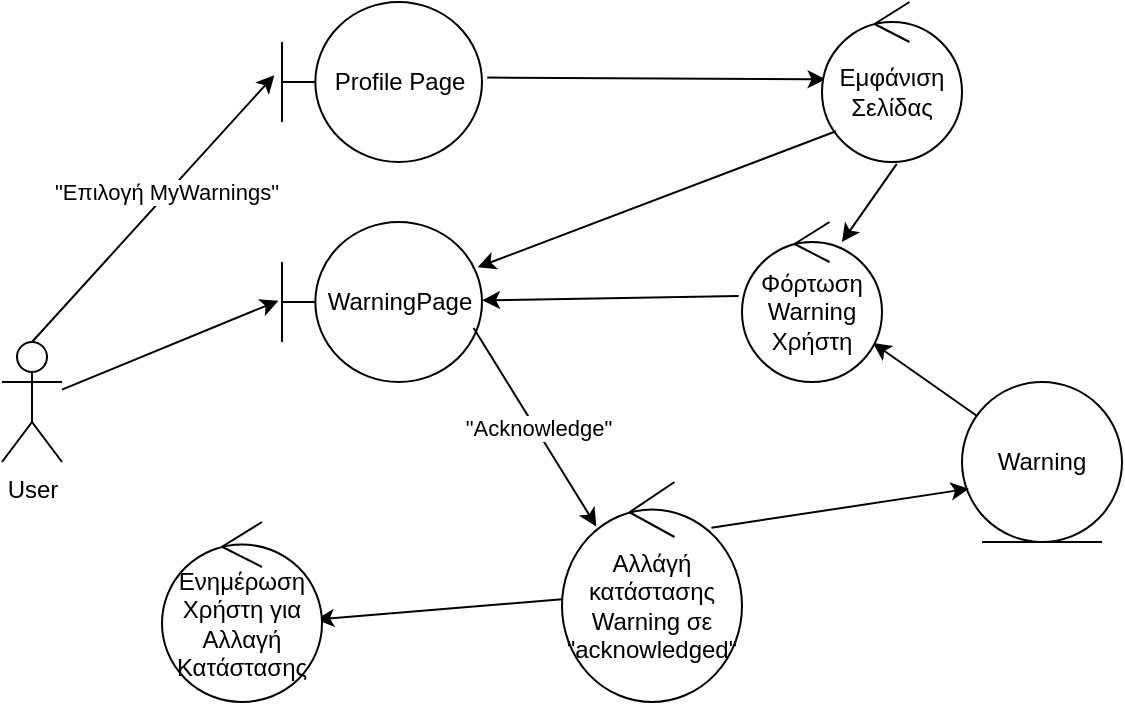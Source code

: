 <mxfile version="27.0.2">
  <diagram name="Page-1" id="Kc2003GWWLjtYezCFj2w">
    <mxGraphModel dx="604" dy="818" grid="1" gridSize="10" guides="1" tooltips="1" connect="1" arrows="1" fold="1" page="1" pageScale="1" pageWidth="850" pageHeight="1100" math="0" shadow="0">
      <root>
        <mxCell id="0" />
        <mxCell id="1" parent="0" />
        <mxCell id="6eg51QdacmF0s-pRZOnv-1" value="User&lt;div&gt;&lt;br&gt;&lt;/div&gt;" style="shape=umlActor;verticalLabelPosition=bottom;verticalAlign=top;html=1;outlineConnect=0;" parent="1" vertex="1">
          <mxGeometry x="30" y="280" width="30" height="60" as="geometry" />
        </mxCell>
        <mxCell id="it0wfI6vc762ffji_8eG-1" value="Profile Page" style="shape=umlBoundary;whiteSpace=wrap;html=1;" vertex="1" parent="1">
          <mxGeometry x="170" y="110" width="100" height="80" as="geometry" />
        </mxCell>
        <mxCell id="it0wfI6vc762ffji_8eG-2" value="" style="endArrow=classic;html=1;rounded=0;entryX=-0.038;entryY=0.457;entryDx=0;entryDy=0;entryPerimeter=0;exitX=0.5;exitY=0;exitDx=0;exitDy=0;exitPerimeter=0;" edge="1" parent="1" source="6eg51QdacmF0s-pRZOnv-1" target="it0wfI6vc762ffji_8eG-1">
          <mxGeometry width="50" height="50" relative="1" as="geometry">
            <mxPoint x="40" y="250" as="sourcePoint" />
            <mxPoint x="90" y="200" as="targetPoint" />
          </mxGeometry>
        </mxCell>
        <mxCell id="it0wfI6vc762ffji_8eG-3" value="&quot;Eπιλογή MyWarnings&quot;" style="edgeLabel;html=1;align=center;verticalAlign=middle;resizable=0;points=[];" vertex="1" connectable="0" parent="it0wfI6vc762ffji_8eG-2">
          <mxGeometry x="0.12" y="1" relative="1" as="geometry">
            <mxPoint as="offset" />
          </mxGeometry>
        </mxCell>
        <mxCell id="it0wfI6vc762ffji_8eG-4" value="" style="endArrow=classic;html=1;rounded=0;exitX=1.026;exitY=0.472;exitDx=0;exitDy=0;exitPerimeter=0;entryX=0.026;entryY=0.483;entryDx=0;entryDy=0;entryPerimeter=0;" edge="1" parent="1" source="it0wfI6vc762ffji_8eG-1" target="it0wfI6vc762ffji_8eG-5">
          <mxGeometry width="50" height="50" relative="1" as="geometry">
            <mxPoint x="370" y="120" as="sourcePoint" />
            <mxPoint x="420" y="70" as="targetPoint" />
          </mxGeometry>
        </mxCell>
        <mxCell id="it0wfI6vc762ffji_8eG-5" value="Εμφάνιση Σελίδας" style="ellipse;shape=umlControl;whiteSpace=wrap;html=1;" vertex="1" parent="1">
          <mxGeometry x="440" y="110" width="70" height="80" as="geometry" />
        </mxCell>
        <mxCell id="it0wfI6vc762ffji_8eG-6" value="WarningPage" style="shape=umlBoundary;whiteSpace=wrap;html=1;" vertex="1" parent="1">
          <mxGeometry x="170" y="220" width="100" height="80" as="geometry" />
        </mxCell>
        <mxCell id="it0wfI6vc762ffji_8eG-7" value="Warning" style="ellipse;shape=umlEntity;whiteSpace=wrap;html=1;" vertex="1" parent="1">
          <mxGeometry x="510" y="300" width="80" height="80" as="geometry" />
        </mxCell>
        <mxCell id="it0wfI6vc762ffji_8eG-8" value="" style="endArrow=classic;html=1;rounded=0;exitX=0.1;exitY=0.808;exitDx=0;exitDy=0;exitPerimeter=0;entryX=0.978;entryY=0.283;entryDx=0;entryDy=0;entryPerimeter=0;" edge="1" parent="1" source="it0wfI6vc762ffji_8eG-5" target="it0wfI6vc762ffji_8eG-6">
          <mxGeometry width="50" height="50" relative="1" as="geometry">
            <mxPoint x="270" y="330" as="sourcePoint" />
            <mxPoint x="262" y="280" as="targetPoint" />
          </mxGeometry>
        </mxCell>
        <mxCell id="it0wfI6vc762ffji_8eG-9" value="" style="endArrow=classic;html=1;rounded=0;entryX=0.936;entryY=0.756;entryDx=0;entryDy=0;entryPerimeter=0;" edge="1" parent="1" source="it0wfI6vc762ffji_8eG-7" target="it0wfI6vc762ffji_8eG-22">
          <mxGeometry width="50" height="50" relative="1" as="geometry">
            <mxPoint x="520" y="200" as="sourcePoint" />
            <mxPoint x="460" y="250" as="targetPoint" />
          </mxGeometry>
        </mxCell>
        <mxCell id="it0wfI6vc762ffji_8eG-10" value="" style="endArrow=classic;html=1;rounded=0;entryX=-0.018;entryY=0.492;entryDx=0;entryDy=0;entryPerimeter=0;" edge="1" parent="1" source="6eg51QdacmF0s-pRZOnv-1" target="it0wfI6vc762ffji_8eG-6">
          <mxGeometry width="50" height="50" relative="1" as="geometry">
            <mxPoint x="80" y="310" as="sourcePoint" />
            <mxPoint x="130" y="260" as="targetPoint" />
          </mxGeometry>
        </mxCell>
        <mxCell id="it0wfI6vc762ffji_8eG-13" value="" style="endArrow=classic;html=1;rounded=0;exitX=0.958;exitY=0.663;exitDx=0;exitDy=0;exitPerimeter=0;entryX=0.191;entryY=0.202;entryDx=0;entryDy=0;entryPerimeter=0;" edge="1" parent="1" source="it0wfI6vc762ffji_8eG-6" target="it0wfI6vc762ffji_8eG-14">
          <mxGeometry width="50" height="50" relative="1" as="geometry">
            <mxPoint x="360" y="400" as="sourcePoint" />
            <mxPoint x="320" y="320" as="targetPoint" />
          </mxGeometry>
        </mxCell>
        <mxCell id="it0wfI6vc762ffji_8eG-19" value="&quot;Αcknowledge&quot;" style="edgeLabel;html=1;align=center;verticalAlign=middle;resizable=0;points=[];" vertex="1" connectable="0" parent="it0wfI6vc762ffji_8eG-13">
          <mxGeometry x="0.013" y="1" relative="1" as="geometry">
            <mxPoint as="offset" />
          </mxGeometry>
        </mxCell>
        <mxCell id="it0wfI6vc762ffji_8eG-14" value="Αλλάγή κατάστασης Warning σε&lt;div&gt;&quot;acknowledged&quot;&lt;/div&gt;" style="ellipse;shape=umlControl;whiteSpace=wrap;html=1;" vertex="1" parent="1">
          <mxGeometry x="310" y="350" width="90" height="110" as="geometry" />
        </mxCell>
        <mxCell id="it0wfI6vc762ffji_8eG-15" value="" style="endArrow=classic;html=1;rounded=0;exitX=0.83;exitY=0.208;exitDx=0;exitDy=0;exitPerimeter=0;entryX=0.043;entryY=0.667;entryDx=0;entryDy=0;entryPerimeter=0;" edge="1" parent="1" source="it0wfI6vc762ffji_8eG-14" target="it0wfI6vc762ffji_8eG-7">
          <mxGeometry width="50" height="50" relative="1" as="geometry">
            <mxPoint x="490" y="370" as="sourcePoint" />
            <mxPoint x="540" y="320" as="targetPoint" />
          </mxGeometry>
        </mxCell>
        <mxCell id="it0wfI6vc762ffji_8eG-16" value="" style="endArrow=classic;html=1;rounded=0;entryX=0.963;entryY=0.542;entryDx=0;entryDy=0;entryPerimeter=0;" edge="1" parent="1" source="it0wfI6vc762ffji_8eG-14" target="it0wfI6vc762ffji_8eG-17">
          <mxGeometry width="50" height="50" relative="1" as="geometry">
            <mxPoint x="180" y="420" as="sourcePoint" />
            <mxPoint x="230" y="400" as="targetPoint" />
          </mxGeometry>
        </mxCell>
        <mxCell id="it0wfI6vc762ffji_8eG-17" value="Ενημέρωση Χρήστη για Αλλαγή Κατάστασης" style="ellipse;shape=umlControl;whiteSpace=wrap;html=1;" vertex="1" parent="1">
          <mxGeometry x="110" y="370" width="80" height="90" as="geometry" />
        </mxCell>
        <mxCell id="it0wfI6vc762ffji_8eG-22" value="Φόρτωση Warning Χρήστη" style="ellipse;shape=umlControl;whiteSpace=wrap;html=1;" vertex="1" parent="1">
          <mxGeometry x="400" y="220" width="70" height="80" as="geometry" />
        </mxCell>
        <mxCell id="it0wfI6vc762ffji_8eG-24" value="" style="endArrow=classic;html=1;rounded=0;exitX=-0.024;exitY=0.463;exitDx=0;exitDy=0;exitPerimeter=0;" edge="1" parent="1" source="it0wfI6vc762ffji_8eG-22" target="it0wfI6vc762ffji_8eG-6">
          <mxGeometry width="50" height="50" relative="1" as="geometry">
            <mxPoint x="328" y="259.41" as="sourcePoint" />
            <mxPoint x="400" y="259.41" as="targetPoint" />
          </mxGeometry>
        </mxCell>
        <mxCell id="it0wfI6vc762ffji_8eG-25" value="" style="endArrow=classic;html=1;rounded=0;exitX=0.534;exitY=1.012;exitDx=0;exitDy=0;exitPerimeter=0;entryX=0.714;entryY=0.125;entryDx=0;entryDy=0;entryPerimeter=0;" edge="1" parent="1" source="it0wfI6vc762ffji_8eG-5" target="it0wfI6vc762ffji_8eG-22">
          <mxGeometry width="50" height="50" relative="1" as="geometry">
            <mxPoint x="530" y="270" as="sourcePoint" />
            <mxPoint x="580" y="220" as="targetPoint" />
          </mxGeometry>
        </mxCell>
      </root>
    </mxGraphModel>
  </diagram>
</mxfile>
